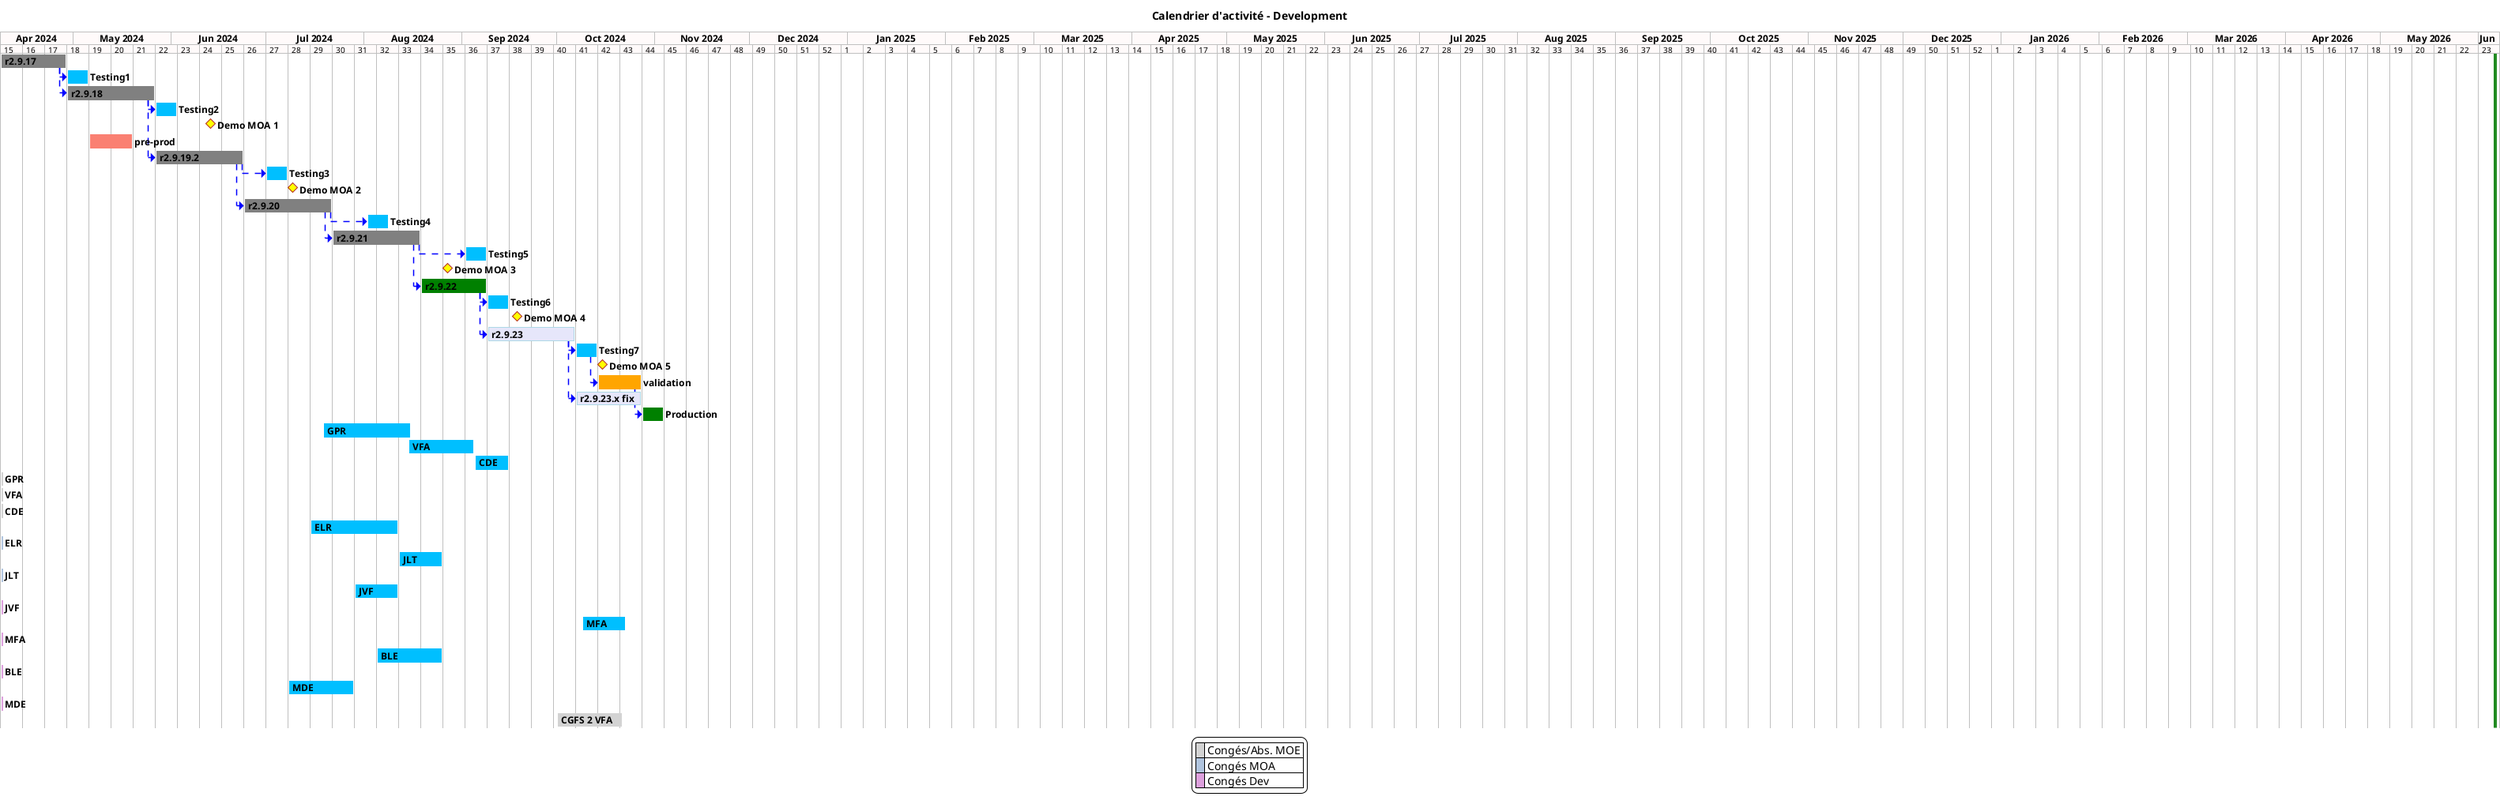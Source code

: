 @startgantt
hide footbox

<style>
ganttDiagram {
    unstartedTask {
        FontName Helvetica
        FontColor Black
        FontSize 12
        FontStyle bold
        BackGroundColor DeepSkyBlue
        LineColor DeepSkyBlue
    }
    task {
        FontName Helvetica
        FontColor Black
        FontSize 12
        FontStyle bold
        BackGroundColor DeepSkyBlue
        LineColor DeepSkyBlue
    }
    milestone {
        FontColor black
        FontSize 12
        FontStyle bold
        BackGroundColor yellow
        LineColor FireBrick
    }
    note {
        FontColor DarkGreen
        FontSize 10
        LineColor OrangeRed
    }
    arrow {
        FontName Helvetica
        FontColor red
        FontSize 18
        FontStyle bold
        BackGroundColor GreenYellow
        LineColor blue
        LineStyle 8.0;13.0
        LineThickness 3.0
    }
    separator {
        BackgroundColor OliveDrab
        LineStyle 8.0;3.0
        LineColor Gray
        LineThickness 1.0
        FontSize 16
        FontStyle bold
        FontColor White
        Margin 5
        Padding 6
    }
    timeline {
        BackgroundColor Snow
    }
    closed {
        BackgroundColor pink
        FontColor red
    }
}
</style>

printscale weekly
projectscale weekly

title Calendrier d'activité - Development

today is colored in forestGreen

Project starts the 2024/04/08

[r2.9.17] as [TASK1] requires 3 weeks
[TASK1] is colored in grey

[Testing1] requires 1 week
[TASK1]->[Testing1]


[r2.9.18] as [TASK2] requires 4 weeks
[TASK2] is colored in Grey
[TASK1]->[TASK2]
[Testing2] requires 1 week
[TASK2]->[Testing2]
[Demo MOA 1] happens 11 day after [Testing2]'s end

[pre-prod] as [PREPROD] requires 2 week and starts the 6th of May 2024
[PREPROD] is colored in salmon

[r2.9.19.2] as [TASK3] requires 4 weeks
[TASK3] is colored in grey
[TASK2]->[TASK3]
[Testing3] requires 1 week and starts the 1th of July 2024
[TASK3]->[Testing3]
[Demo MOA 2] happens 9th of July 2024

[r2.9.20] as [TASK4] requires 4 weeks
[TASK4] is colored in grey
[TASK3]->[TASK4]
[Testing4] requires 1 week and starts the 2th of August 2024
[TASK4]->[Testing4]


[r2.9.21] as [TASK5] requires 4 weeks
[TASK5] is colored in grey
[TASK4]->[TASK5]
[Testing5] requires 1 week and starts the 2th of September 2024
[TASK5]->[Testing5]
[Demo MOA 3] happens 27th of August 2024

[r2.9.22] as [TASK6] requires 3 weeks and starts the 5th of August 2024
[TASK6] is colored in green
[TASK5]->[TASK6]
[Testing6] requires 1 week
[TASK6]->[Testing6]
[Demo MOA 4] happens 3 day after [Testing6]'s end

[r2.9.23] as [TASK7] requires 4 weeks and starts the 2th of September 2024
[TASK7] is colored in Lavender/LightBlue
[TASK6]->[TASK7]
[TASK7]->[Testing7]
[Testing7] requires 1 week and starts the 22th of September 2024
[Demo MOA 5] happens 2 day after [Testing7]'s end

[validation] as [VAL] requires 2 week and starts the 1th of October 2024
[VAL] is colored in orange
[Testing7]->[VAL]

[r2.9.23.x fix] as [TASK8] requires 3 weeks and starts the 2th of September 2024
[TASK8] is colored in Lavender/LightBlue
[TASK7]->[TASK8]

[Production] as [PROD] requires 1 week and starts the 25th of October 2024
[PROD] is colored in green
[VAL]->[PROD]

[GPR] as [CONG_GPR] requires 4 week and starts the 19th of July 2024
[VFA] as [CONG_VFA] requires 3 week and starts the 15th of August 2024
[CDE] as [CONG_CDE] requires 11 days and starts the 5th of september 2024
[GPR] is colored in lightgrey
[VFA] is colored in lightgrey
[CDE] is colored in lightgrey

[ELR] as [CONG_ELR] requires 4 week and starts the 15 of July 2024
[ELR] is colored in lightsteelblue

[JLT] as [CONG_JLT] requires 2 week and starts the 12 of August 2024
[JLT] is colored in lightsteelblue

[JVF] as [CONG_JVF] requires 2 week and starts the 29th of July 2024
[JVF] is colored in plum

[MFA] as [CONG_MFA] requires 2 week and starts the 09th of October 2024
[MFA] is colored in plum

[BLE] as [CONG_BLE] requires 3 week and starts the 5th of August 2024
[BLE] is colored in plum

[MDE] as [CONG_MDE] requires 3 week and starts the 8th of July 2024
[MDE] is colored in plum

[CGFS 2 VFA] as [EMB] requires 3 week and starts the 31th of September 2024
[EMB] is colored in lightgrey

skinparam legendBackgroundColor with

legend
  |<#lightgrey>  | Congés/Abs. MOE |
  |<#lightsteelblue>  | Congés MOA |
  |<#plum>   | Congés Dev |
end legend

@endgantt
